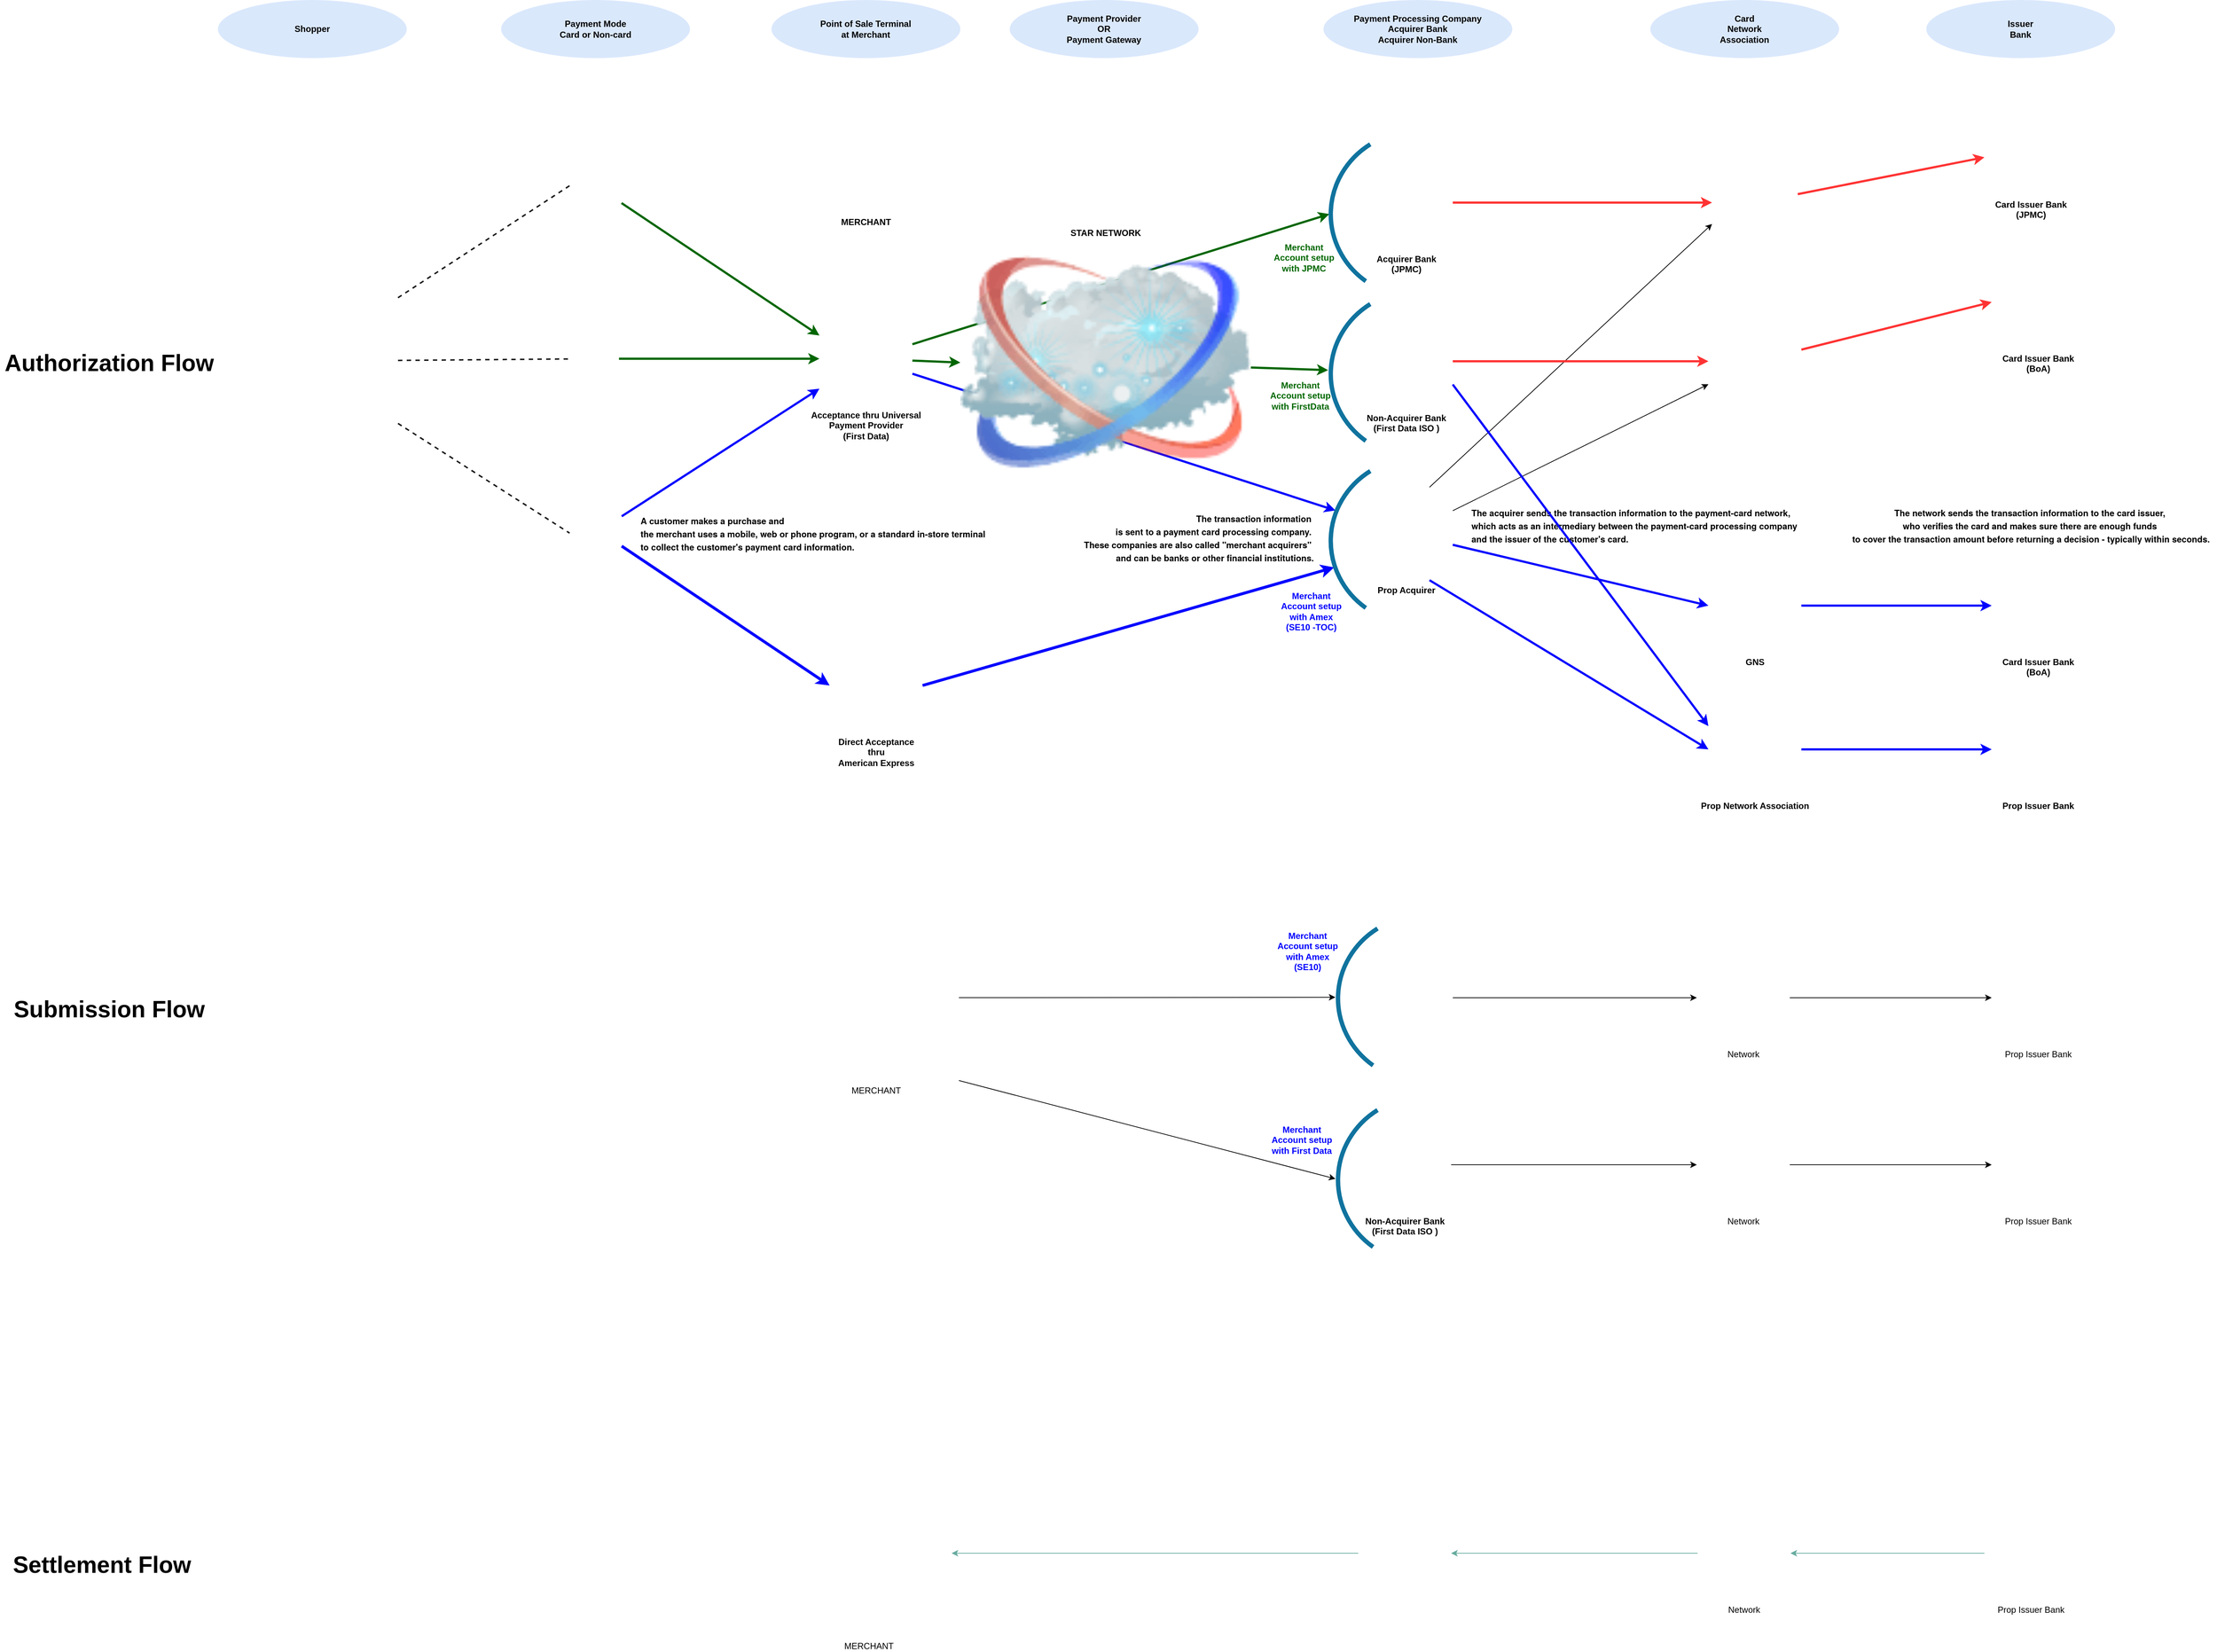 <mxfile version="13.3.0" type="github">
  <diagram id="oSIPXB206Z17o7rBIAnr" name="Page-1">
    <mxGraphModel dx="4174" dy="2456" grid="1" gridSize="10" guides="1" tooltips="1" connect="1" arrows="1" fold="1" page="1" pageScale="1" pageWidth="1100" pageHeight="850" math="0" shadow="0">
      <root>
        <mxCell id="0" />
        <mxCell id="1" parent="0" />
        <mxCell id="_1LoRcHpuMIzXkS6uosu-66" value="" style="edgeStyle=none;rounded=0;orthogonalLoop=1;jettySize=auto;html=1;entryX=-0.015;entryY=0.493;entryDx=0;entryDy=0;entryPerimeter=0;" edge="1" parent="1" source="_1LoRcHpuMIzXkS6uosu-1" target="_1LoRcHpuMIzXkS6uosu-123">
          <mxGeometry relative="1" as="geometry">
            <mxPoint x="690.25" y="624" as="targetPoint" />
          </mxGeometry>
        </mxCell>
        <mxCell id="_1LoRcHpuMIzXkS6uosu-1" value="MERCHANT" style="shape=image;html=1;verticalAlign=top;verticalLabelPosition=bottom;labelBackgroundColor=#ffffff;imageAspect=0;aspect=fixed;image=https://cdn0.iconfinder.com/data/icons/city-elements-filledoutline-1/64/supermarket-shopper-building-shopping_basket-business_and_finance-commerce_and_shopping-128.png" vertex="1" parent="1">
          <mxGeometry x="42.25" y="510" width="228" height="228" as="geometry" />
        </mxCell>
        <mxCell id="_1LoRcHpuMIzXkS6uosu-8" value="" style="rounded=0;orthogonalLoop=1;jettySize=auto;html=1;exitX=1;exitY=0.5;exitDx=0;exitDy=0;strokeColor=#0000FF;entryX=0.02;entryY=0.658;entryDx=0;entryDy=0;entryPerimeter=0;strokeWidth=4;" edge="1" parent="1" source="_1LoRcHpuMIzXkS6uosu-3" target="_1LoRcHpuMIzXkS6uosu-118">
          <mxGeometry relative="1" as="geometry">
            <mxPoint x="650.25" y="194" as="targetPoint" />
          </mxGeometry>
        </mxCell>
        <mxCell id="_1LoRcHpuMIzXkS6uosu-21" value="&lt;p class=&quot;p1&quot; style=&quot;margin: 0px ; font-stretch: normal ; font-size: 12px ; line-height: normal ; font-family: &amp;#34;helvetica neue&amp;#34;&quot;&gt;&lt;br&gt;&lt;/p&gt;" style="edgeLabel;html=1;align=center;verticalAlign=middle;resizable=0;points=[];labelBackgroundColor=none;" vertex="1" connectable="0" parent="_1LoRcHpuMIzXkS6uosu-8">
          <mxGeometry x="-0.232" y="-1" relative="1" as="geometry">
            <mxPoint x="23.57" y="-93.79" as="offset" />
          </mxGeometry>
        </mxCell>
        <mxCell id="_1LoRcHpuMIzXkS6uosu-3" value="Direct Acceptance&lt;br&gt;thru&lt;br&gt;American Express" style="shape=image;html=1;verticalAlign=top;verticalLabelPosition=bottom;labelBackgroundColor=#ffffff;imageAspect=0;aspect=fixed;image=https://cdn1.iconfinder.com/data/icons/ecommerce-free/96/Payment-128.png;fontStyle=1" vertex="1" parent="1">
          <mxGeometry x="92.25" y="130" width="128" height="128" as="geometry" />
        </mxCell>
        <mxCell id="_1LoRcHpuMIzXkS6uosu-6" value="" style="rounded=0;orthogonalLoop=1;jettySize=auto;html=1;entryX=0;entryY=0.5;entryDx=0;entryDy=0;strokeColor=#0000FF;strokeWidth=4;exitX=1;exitY=0.75;exitDx=0;exitDy=0;" edge="1" parent="1" source="_1LoRcHpuMIzXkS6uosu-99" target="_1LoRcHpuMIzXkS6uosu-3">
          <mxGeometry relative="1" as="geometry">
            <mxPoint x="-167.75" y="0.988" as="sourcePoint" />
            <mxPoint x="440.25" y="194" as="targetPoint" />
          </mxGeometry>
        </mxCell>
        <mxCell id="_1LoRcHpuMIzXkS6uosu-10" value="&lt;p class=&quot;p1&quot; style=&quot;margin: 0px ; font-stretch: normal ; font-size: 12px ; line-height: normal ; font-family: &amp;#34;helvetica neue&amp;#34;&quot;&gt;&lt;br&gt;&lt;/p&gt;" style="edgeLabel;html=1;align=center;verticalAlign=middle;resizable=0;points=[];" vertex="1" connectable="0" parent="_1LoRcHpuMIzXkS6uosu-6">
          <mxGeometry x="0.045" y="-2" relative="1" as="geometry">
            <mxPoint x="22.51" y="-83.57" as="offset" />
          </mxGeometry>
        </mxCell>
        <mxCell id="_1LoRcHpuMIzXkS6uosu-17" value="" style="edgeStyle=none;rounded=0;orthogonalLoop=1;jettySize=auto;html=1;strokeColor=#0000FF;strokeWidth=3;" edge="1" parent="1" source="_1LoRcHpuMIzXkS6uosu-99" target="_1LoRcHpuMIzXkS6uosu-13">
          <mxGeometry relative="1" as="geometry">
            <mxPoint x="-167.75" y="-45.912" as="sourcePoint" />
            <mxPoint x="-87.75" y="24" as="targetPoint" />
          </mxGeometry>
        </mxCell>
        <mxCell id="_1LoRcHpuMIzXkS6uosu-38" value="" style="edgeStyle=none;rounded=0;orthogonalLoop=1;jettySize=auto;html=1;entryX=0;entryY=0.5;entryDx=0;entryDy=0;strokeWidth=3;strokeColor=#0000FF;" edge="1" parent="1" source="_1LoRcHpuMIzXkS6uosu-11" target="_1LoRcHpuMIzXkS6uosu-74">
          <mxGeometry relative="1" as="geometry">
            <mxPoint x="1060.25" y="34.0" as="targetPoint" />
          </mxGeometry>
        </mxCell>
        <mxCell id="_1LoRcHpuMIzXkS6uosu-40" value="" style="edgeStyle=none;rounded=0;orthogonalLoop=1;jettySize=auto;html=1;entryX=0;entryY=0.75;entryDx=0;entryDy=0;exitX=0.75;exitY=0;exitDx=0;exitDy=0;" edge="1" parent="1" source="_1LoRcHpuMIzXkS6uosu-11" target="_1LoRcHpuMIzXkS6uosu-24">
          <mxGeometry relative="1" as="geometry">
            <mxPoint x="1060.25" y="34.0" as="targetPoint" />
          </mxGeometry>
        </mxCell>
        <mxCell id="_1LoRcHpuMIzXkS6uosu-42" value="" style="edgeStyle=none;rounded=0;orthogonalLoop=1;jettySize=auto;html=1;" edge="1" parent="1" source="_1LoRcHpuMIzXkS6uosu-11" target="_1LoRcHpuMIzXkS6uosu-26">
          <mxGeometry relative="1" as="geometry">
            <mxPoint x="1060.25" y="34.0" as="targetPoint" />
          </mxGeometry>
        </mxCell>
        <mxCell id="_1LoRcHpuMIzXkS6uosu-11" value="Prop Acquirer" style="shape=image;html=1;verticalAlign=top;verticalLabelPosition=bottom;labelBackgroundColor=#ffffff;imageAspect=0;aspect=fixed;image=https://cdn1.iconfinder.com/data/icons/picons-social/57/social_amex_round-128.png;fontStyle=1" vertex="1" parent="1">
          <mxGeometry x="822.25" y="-79" width="128" height="128" as="geometry" />
        </mxCell>
        <mxCell id="_1LoRcHpuMIzXkS6uosu-23" value="" style="edgeStyle=none;rounded=0;orthogonalLoop=1;jettySize=auto;html=1;entryX=0.027;entryY=0.317;entryDx=0;entryDy=0;entryPerimeter=0;strokeColor=#0000FF;strokeWidth=3;" edge="1" parent="1" source="_1LoRcHpuMIzXkS6uosu-13" target="_1LoRcHpuMIzXkS6uosu-118">
          <mxGeometry relative="1" as="geometry">
            <mxPoint x="650.25" y="-36" as="targetPoint" />
          </mxGeometry>
        </mxCell>
        <mxCell id="_1LoRcHpuMIzXkS6uosu-83" value="" style="edgeStyle=none;rounded=0;orthogonalLoop=1;jettySize=auto;html=1;entryX=0;entryY=0.5;entryDx=0;entryDy=0;exitX=1;exitY=0.5;exitDx=0;exitDy=0;strokeWidth=3;strokeColor=#FF3333;" edge="1" parent="1" source="_1LoRcHpuMIzXkS6uosu-94" target="_1LoRcHpuMIzXkS6uosu-24">
          <mxGeometry relative="1" as="geometry">
            <mxPoint x="955.25" y="-471" as="sourcePoint" />
            <mxPoint x="640.25" y="-252.5" as="targetPoint" />
          </mxGeometry>
        </mxCell>
        <mxCell id="_1LoRcHpuMIzXkS6uosu-13" value="Acceptance thru Universal &lt;br&gt;Payment Provider&lt;br&gt;(First Data)" style="shape=image;html=1;verticalAlign=top;verticalLabelPosition=bottom;labelBackgroundColor=#ffffff;imageAspect=0;aspect=fixed;image=https://cdn0.iconfinder.com/data/icons/maternity-and-pregnancy-2/512/169_Machine_Business_card_check_credit_card_credit_card_machine_payment-128.png;fontStyle=1" vertex="1" parent="1">
          <mxGeometry x="78.25" y="-320" width="128" height="128" as="geometry" />
        </mxCell>
        <mxCell id="_1LoRcHpuMIzXkS6uosu-20" value="" style="edgeStyle=none;rounded=0;orthogonalLoop=1;jettySize=auto;html=1;entryX=0;entryY=0.5;entryDx=0;entryDy=0;strokeColor=#006600;strokeWidth=3;" edge="1" parent="1" source="_1LoRcHpuMIzXkS6uosu-18" target="_1LoRcHpuMIzXkS6uosu-13">
          <mxGeometry relative="1" as="geometry">
            <mxPoint x="-129.75" y="-116.0" as="targetPoint" />
          </mxGeometry>
        </mxCell>
        <mxCell id="_1LoRcHpuMIzXkS6uosu-18" value="" style="shape=image;html=1;verticalAlign=top;verticalLabelPosition=bottom;labelBackgroundColor=#ffffff;imageAspect=0;aspect=fixed;image=https://cdn3.iconfinder.com/data/icons/logos-and-brands-adobe/512/206_Mastercard_Credit_Card-128.png" vertex="1" parent="1">
          <mxGeometry x="-265.75" y="-290" width="68" height="68" as="geometry" />
        </mxCell>
        <mxCell id="_1LoRcHpuMIzXkS6uosu-52" value="" style="edgeStyle=none;rounded=0;orthogonalLoop=1;jettySize=auto;html=1;strokeWidth=3;strokeColor=#FF3333;" edge="1" parent="1" source="_1LoRcHpuMIzXkS6uosu-24" target="_1LoRcHpuMIzXkS6uosu-50">
          <mxGeometry relative="1" as="geometry">
            <mxPoint x="1470.25" y="-129.5" as="targetPoint" />
          </mxGeometry>
        </mxCell>
        <mxCell id="_1LoRcHpuMIzXkS6uosu-24" value="" style="shape=image;html=1;verticalAlign=top;verticalLabelPosition=bottom;labelBackgroundColor=none;imageAspect=0;aspect=fixed;image=https://cdn3.iconfinder.com/data/icons/circle-payment-methods-4/512/Visa-128.png" vertex="1" parent="1">
          <mxGeometry x="1307.25" y="-530" width="118" height="118" as="geometry" />
        </mxCell>
        <mxCell id="_1LoRcHpuMIzXkS6uosu-54" value="" style="edgeStyle=none;rounded=0;orthogonalLoop=1;jettySize=auto;html=1;entryX=0;entryY=0.5;entryDx=0;entryDy=0;strokeWidth=3;strokeColor=#FF3333;" edge="1" parent="1" source="_1LoRcHpuMIzXkS6uosu-26" target="_1LoRcHpuMIzXkS6uosu-49">
          <mxGeometry relative="1" as="geometry">
            <mxPoint x="1480.25" y="-396" as="targetPoint" />
          </mxGeometry>
        </mxCell>
        <mxCell id="_1LoRcHpuMIzXkS6uosu-26" value="" style="shape=image;html=1;verticalAlign=top;verticalLabelPosition=bottom;labelBackgroundColor=#ffffff;imageAspect=0;aspect=fixed;image=https://cdn1.iconfinder.com/data/icons/picons-social/57/social_mastercard_round-128.png" vertex="1" parent="1">
          <mxGeometry x="1302.25" y="-316.5" width="128" height="128" as="geometry" />
        </mxCell>
        <mxCell id="_1LoRcHpuMIzXkS6uosu-33" value="" style="edgeStyle=none;rounded=0;orthogonalLoop=1;jettySize=auto;html=1;entryX=0;entryY=0.25;entryDx=0;entryDy=0;strokeColor=#006600;strokeWidth=3;" edge="1" parent="1" source="_1LoRcHpuMIzXkS6uosu-31" target="_1LoRcHpuMIzXkS6uosu-13">
          <mxGeometry relative="1" as="geometry">
            <mxPoint x="-124.25" y="-202.5" as="targetPoint" />
          </mxGeometry>
        </mxCell>
        <mxCell id="_1LoRcHpuMIzXkS6uosu-31" value="" style="shape=image;html=1;verticalAlign=top;verticalLabelPosition=bottom;labelBackgroundColor=#ffffff;imageAspect=0;aspect=fixed;image=https://cdn3.iconfinder.com/data/icons/logos-and-brands-adobe/512/363_Visa_Credit_Card-128.png" vertex="1" parent="1">
          <mxGeometry x="-265.75" y="-530" width="71.5" height="71.5" as="geometry" />
        </mxCell>
        <mxCell id="_1LoRcHpuMIzXkS6uosu-46" value="" style="edgeStyle=none;rounded=0;orthogonalLoop=1;jettySize=auto;html=1;strokeWidth=3;strokeColor=#0000FF;" edge="1" parent="1" source="_1LoRcHpuMIzXkS6uosu-34" target="_1LoRcHpuMIzXkS6uosu-44">
          <mxGeometry relative="1" as="geometry">
            <mxPoint x="1465.25" y="144" as="targetPoint" />
          </mxGeometry>
        </mxCell>
        <mxCell id="_1LoRcHpuMIzXkS6uosu-34" value="Prop Network Association" style="shape=image;html=1;verticalAlign=top;verticalLabelPosition=bottom;labelBackgroundColor=none;imageAspect=0;aspect=fixed;image=https://cdn1.iconfinder.com/data/icons/picons-social/57/social_amex_round-128.png;fontStyle=1" vertex="1" parent="1">
          <mxGeometry x="1302.25" y="218" width="128" height="128" as="geometry" />
        </mxCell>
        <mxCell id="_1LoRcHpuMIzXkS6uosu-43" value="&lt;p class=&quot;p1&quot; style=&quot;margin: 0px ; font-stretch: normal ; line-height: normal ; font-family: &amp;quot;helvetica neue&amp;quot;&quot;&gt;The acquirer sends the transaction information to the payment-card network,&amp;nbsp;&lt;/p&gt;&lt;p class=&quot;p1&quot; style=&quot;margin: 0px ; font-stretch: normal ; line-height: normal ; font-family: &amp;quot;helvetica neue&amp;quot;&quot;&gt;which acts as an intermediary between the payment-card processing company&amp;nbsp;&lt;/p&gt;&lt;p class=&quot;p1&quot; style=&quot;margin: 0px ; font-stretch: normal ; line-height: normal ; font-family: &amp;quot;helvetica neue&amp;quot;&quot;&gt;and the issuer of the customer&#39;s card.&lt;/p&gt;" style="text;html=1;align=left;verticalAlign=middle;resizable=0;points=[];autosize=1;fontStyle=1" vertex="1" parent="1">
          <mxGeometry x="974.25" y="-51.75" width="470" height="50" as="geometry" />
        </mxCell>
        <mxCell id="_1LoRcHpuMIzXkS6uosu-44" value="Prop Issuer Bank" style="shape=image;html=1;verticalAlign=top;verticalLabelPosition=bottom;labelBackgroundColor=none;imageAspect=0;aspect=fixed;image=https://cdn1.iconfinder.com/data/icons/picons-social/57/social_amex_round-128.png;fontStyle=1" vertex="1" parent="1">
          <mxGeometry x="1692.25" y="218" width="128" height="128" as="geometry" />
        </mxCell>
        <mxCell id="_1LoRcHpuMIzXkS6uosu-47" value="&lt;p class=&quot;p1&quot; style=&quot;margin: 0px ; font-stretch: normal ; line-height: normal ; font-family: &amp;quot;helvetica neue&amp;quot;&quot;&gt;The transaction information&amp;nbsp;&lt;/p&gt;&lt;p class=&quot;p1&quot; style=&quot;margin: 0px ; font-stretch: normal ; line-height: normal ; font-family: &amp;quot;helvetica neue&amp;quot;&quot;&gt;is sent to a payment card processing company.&amp;nbsp;&lt;/p&gt;&lt;p class=&quot;p1&quot; style=&quot;margin: 0px ; font-stretch: normal ; line-height: normal ; font-family: &amp;quot;helvetica neue&amp;quot;&quot;&gt;These companies are also called &quot;merchant acquirers&quot;&amp;nbsp;&lt;/p&gt;&lt;p class=&quot;p1&quot; style=&quot;margin: 0px ; font-stretch: normal ; line-height: normal ; font-family: &amp;quot;helvetica neue&amp;quot;&quot;&gt;and can be banks or other financial institutions.&lt;/p&gt;" style="text;html=1;align=right;verticalAlign=middle;resizable=0;points=[];autosize=1;fontStyle=1" vertex="1" parent="1">
          <mxGeometry x="430" y="-40" width="330" height="60" as="geometry" />
        </mxCell>
        <mxCell id="_1LoRcHpuMIzXkS6uosu-49" value="Card Issuer Bank&lt;br&gt;(BoA)" style="shape=image;html=1;verticalAlign=top;verticalLabelPosition=bottom;labelBackgroundColor=#ffffff;imageAspect=0;aspect=fixed;image=https://cdn0.iconfinder.com/data/icons/elasto-online-store/26/00-ELASTOFONT-STORE-READY_bank-128.png;fontStyle=1" vertex="1" parent="1">
          <mxGeometry x="1692.25" y="-398" width="128" height="128" as="geometry" />
        </mxCell>
        <mxCell id="_1LoRcHpuMIzXkS6uosu-50" value="Card Issuer Bank&lt;br&gt;(JPMC)" style="shape=image;html=1;verticalAlign=top;verticalLabelPosition=bottom;labelBackgroundColor=#ffffff;imageAspect=0;aspect=fixed;image=https://cdn0.iconfinder.com/data/icons/elasto-online-store/26/00-ELASTOFONT-STORE-READY_bank-128.png;fontStyle=1" vertex="1" parent="1">
          <mxGeometry x="1682.25" y="-610" width="128" height="128" as="geometry" />
        </mxCell>
        <mxCell id="_1LoRcHpuMIzXkS6uosu-62" value="&lt;p class=&quot;p1&quot; style=&quot;margin: 0px ; font-stretch: normal ; line-height: normal ; font-family: &amp;quot;helvetica neue&amp;quot;&quot;&gt;A customer makes a purchase and&amp;nbsp;&lt;/p&gt;&lt;p class=&quot;p1&quot; style=&quot;margin: 0px ; font-stretch: normal ; line-height: normal ; font-family: &amp;quot;helvetica neue&amp;quot;&quot;&gt;the merchant uses a mobile, web or phone program, or a standard in-store terminal&amp;nbsp;&lt;/p&gt;&lt;p class=&quot;p1&quot; style=&quot;margin: 0px ; font-stretch: normal ; line-height: normal ; font-family: &amp;quot;helvetica neue&amp;quot;&quot;&gt;to collect the customer&#39;s payment card information.&lt;/p&gt;" style="text;html=1;align=left;verticalAlign=middle;resizable=0;points=[];autosize=1;fontStyle=1" vertex="1" parent="1">
          <mxGeometry x="-170" y="-40.87" width="500" height="50" as="geometry" />
        </mxCell>
        <mxCell id="_1LoRcHpuMIzXkS6uosu-63" value="&lt;p class=&quot;p1&quot; style=&quot;margin: 0px ; font-stretch: normal ; line-height: normal ; font-family: &amp;quot;helvetica neue&amp;quot;&quot;&gt;The network sends the transaction information to the card issuer,&amp;nbsp;&lt;/p&gt;&lt;p class=&quot;p1&quot; style=&quot;margin: 0px ; font-stretch: normal ; line-height: normal ; font-family: &amp;quot;helvetica neue&amp;quot;&quot;&gt;who verifies the card and makes sure there are enough funds&amp;nbsp;&lt;/p&gt;&lt;p class=&quot;p1&quot; style=&quot;margin: 0px ; font-stretch: normal ; line-height: normal ; font-family: &amp;quot;helvetica neue&amp;quot;&quot;&gt;t&lt;span&gt;o cover the transaction amount before returning a decision - typically within seconds.&lt;/span&gt;&lt;/p&gt;" style="text;html=1;align=center;verticalAlign=middle;resizable=0;points=[];autosize=1;fontStyle=1" vertex="1" parent="1">
          <mxGeometry x="1491.25" y="-51.75" width="510" height="50" as="geometry" />
        </mxCell>
        <mxCell id="_1LoRcHpuMIzXkS6uosu-69" value="" style="edgeStyle=none;rounded=0;orthogonalLoop=1;jettySize=auto;html=1;entryX=0;entryY=0.5;entryDx=0;entryDy=0;" edge="1" parent="1" source="_1LoRcHpuMIzXkS6uosu-64" target="_1LoRcHpuMIzXkS6uosu-67">
          <mxGeometry relative="1" as="geometry">
            <mxPoint x="1030.25" y="624" as="targetPoint" />
          </mxGeometry>
        </mxCell>
        <mxCell id="_1LoRcHpuMIzXkS6uosu-64" value="" style="shape=image;html=1;verticalAlign=top;verticalLabelPosition=bottom;labelBackgroundColor=#ffffff;imageAspect=0;aspect=fixed;image=https://cdn1.iconfinder.com/data/icons/picons-social/57/social_amex_round-128.png" vertex="1" parent="1">
          <mxGeometry x="822.25" y="560" width="128" height="128" as="geometry" />
        </mxCell>
        <mxCell id="_1LoRcHpuMIzXkS6uosu-73" value="" style="edgeStyle=none;rounded=0;orthogonalLoop=1;jettySize=auto;html=1;entryX=0;entryY=0.5;entryDx=0;entryDy=0;" edge="1" parent="1" source="_1LoRcHpuMIzXkS6uosu-67" target="_1LoRcHpuMIzXkS6uosu-81">
          <mxGeometry relative="1" as="geometry">
            <mxPoint x="1682.25" y="624" as="targetPoint" />
          </mxGeometry>
        </mxCell>
        <mxCell id="_1LoRcHpuMIzXkS6uosu-67" value="Network" style="shape=image;html=1;verticalAlign=top;verticalLabelPosition=bottom;labelBackgroundColor=#ffffff;imageAspect=0;aspect=fixed;image=https://cdn1.iconfinder.com/data/icons/picons-social/57/social_amex_round-128.png" vertex="1" parent="1">
          <mxGeometry x="1286.25" y="560" width="128" height="128" as="geometry" />
        </mxCell>
        <mxCell id="_1LoRcHpuMIzXkS6uosu-77" value="" style="edgeStyle=none;rounded=0;orthogonalLoop=1;jettySize=auto;html=1;entryX=0;entryY=0.5;entryDx=0;entryDy=0;strokeWidth=3;strokeColor=#0000FF;" edge="1" parent="1" source="_1LoRcHpuMIzXkS6uosu-74" target="_1LoRcHpuMIzXkS6uosu-75">
          <mxGeometry relative="1" as="geometry">
            <mxPoint x="1505.25" y="174" as="targetPoint" />
          </mxGeometry>
        </mxCell>
        <mxCell id="_1LoRcHpuMIzXkS6uosu-74" value="GNS" style="shape=image;html=1;verticalAlign=top;verticalLabelPosition=bottom;labelBackgroundColor=none;imageAspect=0;aspect=fixed;image=https://cdn1.iconfinder.com/data/icons/picons-social/57/social_amex_round-128.png;fontStyle=1" vertex="1" parent="1">
          <mxGeometry x="1302.25" y="20" width="128" height="128" as="geometry" />
        </mxCell>
        <mxCell id="_1LoRcHpuMIzXkS6uosu-75" value="Card Issuer Bank&lt;br&gt;(BoA)" style="shape=image;html=1;verticalAlign=top;verticalLabelPosition=bottom;labelBackgroundColor=#ffffff;imageAspect=0;aspect=fixed;image=https://cdn0.iconfinder.com/data/icons/elasto-online-store/26/00-ELASTOFONT-STORE-READY_bank-128.png;fontStyle=1" vertex="1" parent="1">
          <mxGeometry x="1692.25" y="20" width="128" height="128" as="geometry" />
        </mxCell>
        <mxCell id="_1LoRcHpuMIzXkS6uosu-80" value="" style="edgeStyle=none;rounded=0;orthogonalLoop=1;jettySize=auto;html=1;entryX=0;entryY=0.5;entryDx=0;entryDy=0;exitX=0.75;exitY=1;exitDx=0;exitDy=0;strokeWidth=3;strokeColor=#0000FF;" edge="1" parent="1" source="_1LoRcHpuMIzXkS6uosu-11" target="_1LoRcHpuMIzXkS6uosu-34">
          <mxGeometry relative="1" as="geometry">
            <mxPoint x="970.25" y="28.688" as="sourcePoint" />
            <mxPoint x="1307.25" y="264" as="targetPoint" />
          </mxGeometry>
        </mxCell>
        <mxCell id="_1LoRcHpuMIzXkS6uosu-81" value="Prop Issuer Bank" style="shape=image;html=1;verticalAlign=top;verticalLabelPosition=bottom;labelBackgroundColor=none;imageAspect=0;aspect=fixed;image=https://cdn1.iconfinder.com/data/icons/picons-social/57/social_amex_round-128.png" vertex="1" parent="1">
          <mxGeometry x="1692.25" y="560" width="128" height="128" as="geometry" />
        </mxCell>
        <mxCell id="_1LoRcHpuMIzXkS6uosu-84" value="" style="edgeStyle=none;rounded=0;orthogonalLoop=1;jettySize=auto;html=1;entryX=0;entryY=0.5;entryDx=0;entryDy=0;strokeColor=#FF3333;strokeWidth=3;" edge="1" parent="1" source="_1LoRcHpuMIzXkS6uosu-95" target="_1LoRcHpuMIzXkS6uosu-26">
          <mxGeometry relative="1" as="geometry">
            <mxPoint x="965.25" y="-252.5" as="sourcePoint" />
            <mxPoint x="1312.25" y="-461.5" as="targetPoint" />
          </mxGeometry>
        </mxCell>
        <mxCell id="_1LoRcHpuMIzXkS6uosu-87" value="" style="edgeStyle=none;rounded=0;orthogonalLoop=1;jettySize=auto;html=1;entryX=-0.015;entryY=0.477;entryDx=0;entryDy=0;entryPerimeter=0;strokeWidth=3;strokeColor=#006600;" edge="1" parent="1" source="_1LoRcHpuMIzXkS6uosu-113" target="_1LoRcHpuMIzXkS6uosu-119">
          <mxGeometry relative="1" as="geometry">
            <mxPoint x="560.25" y="-248.014" as="sourcePoint" />
            <mxPoint x="837.25" y="-252.5" as="targetPoint" />
          </mxGeometry>
        </mxCell>
        <mxCell id="_1LoRcHpuMIzXkS6uosu-88" value="" style="edgeStyle=none;rounded=0;orthogonalLoop=1;jettySize=auto;html=1;entryX=-0.008;entryY=0.499;entryDx=0;entryDy=0;entryPerimeter=0;strokeColor=#006600;strokeWidth=3;" edge="1" parent="1" source="_1LoRcHpuMIzXkS6uosu-13" target="_1LoRcHpuMIzXkS6uosu-120">
          <mxGeometry relative="1" as="geometry">
            <mxPoint x="560.25" y="-269.89" as="sourcePoint" />
            <mxPoint x="837.25" y="-471" as="targetPoint" />
          </mxGeometry>
        </mxCell>
        <mxCell id="_1LoRcHpuMIzXkS6uosu-91" value="Merchant&lt;br&gt;Account setup &lt;br&gt;with Amex&lt;br&gt;(SE10 -TOC)" style="text;html=1;align=center;verticalAlign=middle;resizable=0;points=[];autosize=1;fontStyle=1;fontColor=#0000FF;" vertex="1" parent="1">
          <mxGeometry x="705" y="62" width="100" height="60" as="geometry" />
        </mxCell>
        <mxCell id="_1LoRcHpuMIzXkS6uosu-94" value="Acquirer Bank&lt;br&gt;(JPMC)" style="shape=image;html=1;verticalAlign=top;verticalLabelPosition=bottom;labelBackgroundColor=#ffffff;imageAspect=0;aspect=fixed;image=https://cdn0.iconfinder.com/data/icons/elasto-online-store/26/00-ELASTOFONT-STORE-READY_bank-128.png;fontStyle=1" vertex="1" parent="1">
          <mxGeometry x="822.25" y="-535" width="128" height="128" as="geometry" />
        </mxCell>
        <mxCell id="_1LoRcHpuMIzXkS6uosu-95" value="Non-Acquirer Bank&lt;br&gt;(First Data ISO )" style="shape=image;html=1;verticalAlign=top;verticalLabelPosition=bottom;labelBackgroundColor=#ffffff;imageAspect=0;aspect=fixed;image=https://cdn0.iconfinder.com/data/icons/elasto-online-store/26/00-ELASTOFONT-STORE-READY_bank-128.png;fontStyle=1" vertex="1" parent="1">
          <mxGeometry x="822.25" y="-316.5" width="128" height="128" as="geometry" />
        </mxCell>
        <mxCell id="_1LoRcHpuMIzXkS6uosu-99" value="" style="shape=image;html=1;verticalAlign=top;verticalLabelPosition=bottom;labelBackgroundColor=#ffffff;imageAspect=0;aspect=fixed;image=https://cdn0.iconfinder.com/data/icons/IS_credit-cards-full_final/128/american_express_platinum.png" vertex="1" parent="1">
          <mxGeometry x="-265.75" y="-51.75" width="71.75" height="71.75" as="geometry" />
        </mxCell>
        <mxCell id="_1LoRcHpuMIzXkS6uosu-103" value="Payment Provider&lt;br&gt;OR&lt;br&gt;Payment Gateway" style="ellipse;whiteSpace=wrap;html=1;labelBackgroundColor=none;fillColor=#dae8fc;strokeColor=none;fontStyle=1" vertex="1" parent="1">
          <mxGeometry x="340.25" y="-750" width="260" height="80" as="geometry" />
        </mxCell>
        <mxCell id="_1LoRcHpuMIzXkS6uosu-104" value="Payment Mode&lt;br&gt;Card or Non-card" style="ellipse;whiteSpace=wrap;html=1;labelBackgroundColor=none;fillColor=#dae8fc;strokeColor=none;fontStyle=1" vertex="1" parent="1">
          <mxGeometry x="-360" y="-750" width="260" height="80" as="geometry" />
        </mxCell>
        <mxCell id="_1LoRcHpuMIzXkS6uosu-105" value="Payment Processing Company&lt;br&gt;Acquirer Bank&lt;br&gt;Acquirer Non-Bank" style="ellipse;whiteSpace=wrap;html=1;labelBackgroundColor=none;fillColor=#dae8fc;strokeColor=none;fontStyle=1" vertex="1" parent="1">
          <mxGeometry x="772.25" y="-750" width="260" height="80" as="geometry" />
        </mxCell>
        <mxCell id="_1LoRcHpuMIzXkS6uosu-106" value="Card &lt;br&gt;Network&lt;br&gt;Association" style="ellipse;whiteSpace=wrap;html=1;labelBackgroundColor=none;fillColor=#dae8fc;strokeColor=none;fontStyle=1" vertex="1" parent="1">
          <mxGeometry x="1222.25" y="-750" width="260" height="80" as="geometry" />
        </mxCell>
        <mxCell id="_1LoRcHpuMIzXkS6uosu-107" value="Issuer&lt;br&gt;Bank" style="ellipse;whiteSpace=wrap;html=1;labelBackgroundColor=none;fillColor=#dae8fc;strokeColor=none;fontStyle=1" vertex="1" parent="1">
          <mxGeometry x="1602.25" y="-750" width="260" height="80" as="geometry" />
        </mxCell>
        <mxCell id="_1LoRcHpuMIzXkS6uosu-108" value="Authorization Flow" style="text;html=1;align=center;verticalAlign=middle;resizable=0;points=[];autosize=1;fontStyle=1;fontSize=32;" vertex="1" parent="1">
          <mxGeometry x="-1050" y="-270" width="300" height="40" as="geometry" />
        </mxCell>
        <mxCell id="_1LoRcHpuMIzXkS6uosu-109" value="Submission Flow" style="text;html=1;align=center;verticalAlign=middle;resizable=0;points=[];autosize=1;fontStyle=1;fontSize=32;" vertex="1" parent="1">
          <mxGeometry x="-1040" y="620" width="280" height="40" as="geometry" />
        </mxCell>
        <mxCell id="_1LoRcHpuMIzXkS6uosu-110" value="Settlement Flow" style="text;html=1;align=center;verticalAlign=middle;resizable=0;points=[];autosize=1;fontStyle=1;fontSize=32;" vertex="1" parent="1">
          <mxGeometry x="-1040" y="1385" width="260" height="40" as="geometry" />
        </mxCell>
        <mxCell id="_1LoRcHpuMIzXkS6uosu-114" value="Point of Sale Terminal&lt;br&gt;at Merchant" style="ellipse;whiteSpace=wrap;html=1;labelBackgroundColor=none;fillColor=#dae8fc;strokeColor=none;fontStyle=1" vertex="1" parent="1">
          <mxGeometry x="12.25" y="-750" width="260" height="80" as="geometry" />
        </mxCell>
        <mxCell id="_1LoRcHpuMIzXkS6uosu-113" value="STAR NETWORK" style="image;html=1;labelBackgroundColor=#ffffff;image=img/lib/clip_art/networking/Cloud_128x128.png;fontStyle=1;labelPosition=center;verticalLabelPosition=top;align=center;verticalAlign=bottom;" vertex="1" parent="1">
          <mxGeometry x="272.25" y="-420" width="400" height="338.5" as="geometry" />
        </mxCell>
        <mxCell id="_1LoRcHpuMIzXkS6uosu-115" value="" style="edgeStyle=none;rounded=0;orthogonalLoop=1;jettySize=auto;html=1;entryX=0;entryY=0.5;entryDx=0;entryDy=0;strokeColor=#006600;strokeWidth=3;" edge="1" parent="1" source="_1LoRcHpuMIzXkS6uosu-13" target="_1LoRcHpuMIzXkS6uosu-113">
          <mxGeometry relative="1" as="geometry">
            <mxPoint x="206.25" y="-256" as="sourcePoint" />
            <mxPoint x="822.25" y="-256" as="targetPoint" />
          </mxGeometry>
        </mxCell>
        <mxCell id="_1LoRcHpuMIzXkS6uosu-118" value="" style="verticalLabelPosition=bottom;verticalAlign=top;html=1;shape=mxgraph.basic.arc;strokeColor=#10739E;strokeWidth=6;startAngle=0.602;endAngle=0.908;labelBackgroundColor=none;fontSize=20;" vertex="1" parent="1">
          <mxGeometry x="782.25" y="-120" width="240" height="230" as="geometry" />
        </mxCell>
        <mxCell id="_1LoRcHpuMIzXkS6uosu-119" value="" style="verticalLabelPosition=bottom;verticalAlign=top;html=1;shape=mxgraph.basic.arc;strokeColor=#10739E;strokeWidth=6;startAngle=0.602;endAngle=0.908;labelBackgroundColor=none;fontSize=20;" vertex="1" parent="1">
          <mxGeometry x="782.25" y="-350" width="240" height="230" as="geometry" />
        </mxCell>
        <mxCell id="_1LoRcHpuMIzXkS6uosu-120" value="" style="verticalLabelPosition=bottom;verticalAlign=top;html=1;shape=mxgraph.basic.arc;strokeColor=#10739E;strokeWidth=6;startAngle=0.602;endAngle=0.908;labelBackgroundColor=none;fontSize=20;" vertex="1" parent="1">
          <mxGeometry x="782.25" y="-570" width="240" height="230" as="geometry" />
        </mxCell>
        <mxCell id="_1LoRcHpuMIzXkS6uosu-121" value="Merchant&lt;br&gt;Account setup &lt;br&gt;with FirstData" style="text;html=1;align=center;verticalAlign=middle;resizable=0;points=[];autosize=1;fontStyle=1;fontColor=#006600;" vertex="1" parent="1">
          <mxGeometry x="690" y="-230" width="100" height="50" as="geometry" />
        </mxCell>
        <mxCell id="_1LoRcHpuMIzXkS6uosu-122" value="Merchant&lt;br&gt;Account setup &lt;br&gt;with JPMC" style="text;html=1;align=center;verticalAlign=middle;resizable=0;points=[];autosize=1;fontStyle=1;fontColor=#006600;" vertex="1" parent="1">
          <mxGeometry x="695" y="-420" width="100" height="50" as="geometry" />
        </mxCell>
        <mxCell id="_1LoRcHpuMIzXkS6uosu-123" value="" style="verticalLabelPosition=bottom;verticalAlign=top;html=1;shape=mxgraph.basic.arc;strokeColor=#10739E;strokeWidth=6;startAngle=0.602;endAngle=0.908;labelBackgroundColor=none;fontSize=20;" vertex="1" parent="1">
          <mxGeometry x="792.25" y="510" width="240" height="230" as="geometry" />
        </mxCell>
        <mxCell id="_1LoRcHpuMIzXkS6uosu-128" value="" style="edgeStyle=none;rounded=0;orthogonalLoop=1;jettySize=auto;html=1;strokeColor=#67AB9F;fontSize=20;entryX=1;entryY=0.5;entryDx=0;entryDy=0;" edge="1" parent="1" source="_1LoRcHpuMIzXkS6uosu-124" target="_1LoRcHpuMIzXkS6uosu-125">
          <mxGeometry relative="1" as="geometry">
            <mxPoint x="1602.25" y="1389" as="targetPoint" />
          </mxGeometry>
        </mxCell>
        <mxCell id="_1LoRcHpuMIzXkS6uosu-124" value="Prop Issuer Bank" style="shape=image;html=1;verticalAlign=top;verticalLabelPosition=bottom;labelBackgroundColor=none;imageAspect=0;aspect=fixed;image=https://cdn1.iconfinder.com/data/icons/picons-social/57/social_amex_round-128.png" vertex="1" parent="1">
          <mxGeometry x="1682.25" y="1325" width="128" height="128" as="geometry" />
        </mxCell>
        <mxCell id="_1LoRcHpuMIzXkS6uosu-130" value="" style="edgeStyle=none;rounded=0;orthogonalLoop=1;jettySize=auto;html=1;strokeColor=#67AB9F;fontSize=20;entryX=1;entryY=0.5;entryDx=0;entryDy=0;" edge="1" parent="1" source="_1LoRcHpuMIzXkS6uosu-125" target="_1LoRcHpuMIzXkS6uosu-126">
          <mxGeometry relative="1" as="geometry">
            <mxPoint x="1207.25" y="1389" as="targetPoint" />
          </mxGeometry>
        </mxCell>
        <mxCell id="_1LoRcHpuMIzXkS6uosu-125" value="Network" style="shape=image;html=1;verticalAlign=top;verticalLabelPosition=bottom;labelBackgroundColor=#ffffff;imageAspect=0;aspect=fixed;image=https://cdn1.iconfinder.com/data/icons/picons-social/57/social_amex_round-128.png" vertex="1" parent="1">
          <mxGeometry x="1287.25" y="1325" width="128" height="128" as="geometry" />
        </mxCell>
        <mxCell id="_1LoRcHpuMIzXkS6uosu-132" value="" style="edgeStyle=none;rounded=0;orthogonalLoop=1;jettySize=auto;html=1;strokeColor=#67AB9F;fontSize=20;" edge="1" parent="1" source="_1LoRcHpuMIzXkS6uosu-126" target="_1LoRcHpuMIzXkS6uosu-133">
          <mxGeometry relative="1" as="geometry">
            <mxPoint x="740" y="1409" as="targetPoint" />
          </mxGeometry>
        </mxCell>
        <mxCell id="_1LoRcHpuMIzXkS6uosu-126" value="" style="shape=image;html=1;verticalAlign=top;verticalLabelPosition=bottom;labelBackgroundColor=#ffffff;imageAspect=0;aspect=fixed;image=https://cdn1.iconfinder.com/data/icons/picons-social/57/social_amex_round-128.png" vertex="1" parent="1">
          <mxGeometry x="820" y="1325" width="128" height="128" as="geometry" />
        </mxCell>
        <mxCell id="_1LoRcHpuMIzXkS6uosu-133" value="MERCHANT" style="shape=image;html=1;verticalAlign=top;verticalLabelPosition=bottom;labelBackgroundColor=#ffffff;imageAspect=0;aspect=fixed;image=https://cdn0.iconfinder.com/data/icons/city-elements-filledoutline-1/64/supermarket-shopper-building-shopping_basket-business_and_finance-commerce_and_shopping-128.png" vertex="1" parent="1">
          <mxGeometry x="32.25" y="1275" width="228" height="228" as="geometry" />
        </mxCell>
        <mxCell id="_1LoRcHpuMIzXkS6uosu-135" value="MERCHANT" style="shape=image;html=1;verticalAlign=top;verticalLabelPosition=bottom;labelBackgroundColor=#ffffff;imageAspect=0;aspect=fixed;image=https://cdn0.iconfinder.com/data/icons/city-elements-filledoutline-1/64/supermarket-shopper-building-shopping_basket-business_and_finance-commerce_and_shopping-128.png;fontStyle=1" vertex="1" parent="1">
          <mxGeometry x="39.56" y="-663.88" width="205.38" height="205.38" as="geometry" />
        </mxCell>
        <mxCell id="_1LoRcHpuMIzXkS6uosu-137" value="Shopper" style="ellipse;whiteSpace=wrap;html=1;labelBackgroundColor=none;fillColor=#dae8fc;strokeColor=none;fontStyle=1" vertex="1" parent="1">
          <mxGeometry x="-750" y="-750" width="260" height="80" as="geometry" />
        </mxCell>
        <mxCell id="_1LoRcHpuMIzXkS6uosu-141" value="" style="edgeStyle=none;rounded=0;orthogonalLoop=1;jettySize=auto;html=1;strokeColor=#1A1A1A;fontSize=20;endArrow=none;endFill=0;jumpSize=11;strokeWidth=2;dashed=1;" edge="1" parent="1" source="_1LoRcHpuMIzXkS6uosu-139" target="_1LoRcHpuMIzXkS6uosu-18">
          <mxGeometry relative="1" as="geometry">
            <mxPoint x="-422" y="-252.5" as="targetPoint" />
          </mxGeometry>
        </mxCell>
        <mxCell id="_1LoRcHpuMIzXkS6uosu-143" value="" style="edgeStyle=none;rounded=0;jumpSize=11;orthogonalLoop=1;jettySize=auto;html=1;endArrow=none;endFill=0;strokeColor=#1A1A1A;strokeWidth=2;fontSize=20;entryX=0;entryY=0.5;entryDx=0;entryDy=0;dashed=1;" edge="1" parent="1" source="_1LoRcHpuMIzXkS6uosu-139" target="_1LoRcHpuMIzXkS6uosu-31">
          <mxGeometry relative="1" as="geometry">
            <mxPoint x="-636" y="-466.5" as="targetPoint" />
          </mxGeometry>
        </mxCell>
        <mxCell id="_1LoRcHpuMIzXkS6uosu-145" value="" style="edgeStyle=none;rounded=0;jumpSize=11;orthogonalLoop=1;jettySize=auto;html=1;endArrow=none;endFill=0;strokeColor=#1A1A1A;strokeWidth=2;fontSize=20;entryX=0;entryY=0.5;entryDx=0;entryDy=0;dashed=1;" edge="1" parent="1" source="_1LoRcHpuMIzXkS6uosu-139" target="_1LoRcHpuMIzXkS6uosu-99">
          <mxGeometry relative="1" as="geometry">
            <mxPoint x="-636" y="-38.5" as="targetPoint" />
          </mxGeometry>
        </mxCell>
        <mxCell id="_1LoRcHpuMIzXkS6uosu-139" value="" style="shape=image;html=1;verticalAlign=top;verticalLabelPosition=bottom;labelBackgroundColor=#ffffff;imageAspect=0;aspect=fixed;image=https://cdn4.iconfinder.com/data/icons/stick-figures-in-motion/100/stickfigure_8-128.png;fontSize=20;" vertex="1" parent="1">
          <mxGeometry x="-770" y="-386.5" width="268" height="268" as="geometry" />
        </mxCell>
        <mxCell id="_1LoRcHpuMIzXkS6uosu-148" value="" style="edgeStyle=none;rounded=0;orthogonalLoop=1;jettySize=auto;html=1;entryX=-0.015;entryY=0.493;entryDx=0;entryDy=0;entryPerimeter=0;exitX=1;exitY=1;exitDx=0;exitDy=0;" edge="1" parent="1" source="_1LoRcHpuMIzXkS6uosu-1" target="_1LoRcHpuMIzXkS6uosu-155">
          <mxGeometry relative="1" as="geometry">
            <mxPoint x="690.25" y="854" as="targetPoint" />
            <mxPoint x="270.25" y="853.89" as="sourcePoint" />
          </mxGeometry>
        </mxCell>
        <mxCell id="_1LoRcHpuMIzXkS6uosu-150" value="" style="edgeStyle=none;rounded=0;orthogonalLoop=1;jettySize=auto;html=1;entryX=0;entryY=0.5;entryDx=0;entryDy=0;" edge="1" parent="1" source="_1LoRcHpuMIzXkS6uosu-156" target="_1LoRcHpuMIzXkS6uosu-153">
          <mxGeometry relative="1" as="geometry">
            <mxPoint x="1030.25" y="854" as="targetPoint" />
            <mxPoint x="950.25" y="854" as="sourcePoint" />
          </mxGeometry>
        </mxCell>
        <mxCell id="_1LoRcHpuMIzXkS6uosu-152" value="" style="edgeStyle=none;rounded=0;orthogonalLoop=1;jettySize=auto;html=1;entryX=0;entryY=0.5;entryDx=0;entryDy=0;" edge="1" parent="1" source="_1LoRcHpuMIzXkS6uosu-153" target="_1LoRcHpuMIzXkS6uosu-154">
          <mxGeometry relative="1" as="geometry">
            <mxPoint x="1682.25" y="854" as="targetPoint" />
          </mxGeometry>
        </mxCell>
        <mxCell id="_1LoRcHpuMIzXkS6uosu-153" value="Network" style="shape=image;html=1;verticalAlign=top;verticalLabelPosition=bottom;labelBackgroundColor=#ffffff;imageAspect=0;aspect=fixed;image=https://cdn1.iconfinder.com/data/icons/picons-social/57/social_amex_round-128.png" vertex="1" parent="1">
          <mxGeometry x="1286.25" y="790" width="128" height="128" as="geometry" />
        </mxCell>
        <mxCell id="_1LoRcHpuMIzXkS6uosu-154" value="Prop Issuer Bank" style="shape=image;html=1;verticalAlign=top;verticalLabelPosition=bottom;labelBackgroundColor=none;imageAspect=0;aspect=fixed;image=https://cdn1.iconfinder.com/data/icons/picons-social/57/social_amex_round-128.png" vertex="1" parent="1">
          <mxGeometry x="1692.25" y="790" width="128" height="128" as="geometry" />
        </mxCell>
        <mxCell id="_1LoRcHpuMIzXkS6uosu-155" value="" style="verticalLabelPosition=bottom;verticalAlign=top;html=1;shape=mxgraph.basic.arc;strokeColor=#10739E;strokeWidth=6;startAngle=0.602;endAngle=0.908;labelBackgroundColor=none;fontSize=20;" vertex="1" parent="1">
          <mxGeometry x="792.25" y="760" width="240" height="230" as="geometry" />
        </mxCell>
        <mxCell id="_1LoRcHpuMIzXkS6uosu-156" value="Non-Acquirer Bank&lt;br&gt;(First Data ISO )" style="shape=image;html=1;verticalAlign=top;verticalLabelPosition=bottom;labelBackgroundColor=#ffffff;imageAspect=0;aspect=fixed;image=https://cdn0.iconfinder.com/data/icons/elasto-online-store/26/00-ELASTOFONT-STORE-READY_bank-128.png;fontStyle=1" vertex="1" parent="1">
          <mxGeometry x="820" y="790" width="128" height="128" as="geometry" />
        </mxCell>
        <mxCell id="_1LoRcHpuMIzXkS6uosu-157" value="" style="edgeStyle=none;rounded=0;orthogonalLoop=1;jettySize=auto;html=1;entryX=0;entryY=0.25;entryDx=0;entryDy=0;exitX=1;exitY=0.75;exitDx=0;exitDy=0;strokeColor=#0000FF;strokeWidth=3;" edge="1" parent="1" source="_1LoRcHpuMIzXkS6uosu-95" target="_1LoRcHpuMIzXkS6uosu-34">
          <mxGeometry relative="1" as="geometry">
            <mxPoint x="960.25" y="-242.5" as="sourcePoint" />
            <mxPoint x="1312.25" y="-242.5" as="targetPoint" />
          </mxGeometry>
        </mxCell>
        <mxCell id="_1LoRcHpuMIzXkS6uosu-159" value="Merchant&lt;br&gt;Account setup &lt;br&gt;with Amex&lt;br&gt;(SE10)" style="text;html=1;align=center;verticalAlign=middle;resizable=0;points=[];autosize=1;fontStyle=1;fontColor=#0000FF;" vertex="1" parent="1">
          <mxGeometry x="700" y="530" width="100" height="60" as="geometry" />
        </mxCell>
        <mxCell id="_1LoRcHpuMIzXkS6uosu-160" value="Merchant&lt;br&gt;Account setup &lt;br&gt;with First Data" style="text;html=1;align=center;verticalAlign=middle;resizable=0;points=[];autosize=1;fontStyle=1;fontColor=#0000FF;" vertex="1" parent="1">
          <mxGeometry x="692.25" y="795" width="100" height="50" as="geometry" />
        </mxCell>
      </root>
    </mxGraphModel>
  </diagram>
</mxfile>
